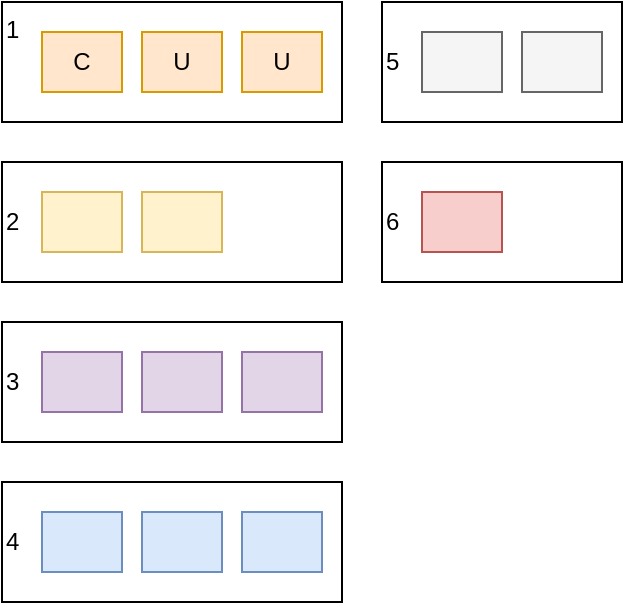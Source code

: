 <mxfile version="20.1.1" type="device" pages="4"><diagram id="MrSgyRvSoph1z1Bf6FaL" name="Page-1"><mxGraphModel dx="1220" dy="1104" grid="1" gridSize="10" guides="1" tooltips="1" connect="1" arrows="1" fold="1" page="1" pageScale="1" pageWidth="850" pageHeight="1100" math="0" shadow="0"><root><mxCell id="0"/><mxCell id="1" parent="0"/><mxCell id="wyF6EM-js5rAWTfWdnoO-21" value="1" style="rounded=0;whiteSpace=wrap;html=1;align=left;verticalAlign=top;" parent="1" vertex="1"><mxGeometry x="70" y="220" width="170" height="60" as="geometry"/></mxCell><mxCell id="wyF6EM-js5rAWTfWdnoO-22" value="2" style="rounded=0;whiteSpace=wrap;html=1;align=left;" parent="1" vertex="1"><mxGeometry x="70" y="300" width="170" height="60" as="geometry"/></mxCell><mxCell id="wyF6EM-js5rAWTfWdnoO-23" value="3" style="rounded=0;whiteSpace=wrap;html=1;align=left;" parent="1" vertex="1"><mxGeometry x="70" y="380" width="170" height="60" as="geometry"/></mxCell><mxCell id="wyF6EM-js5rAWTfWdnoO-24" value="4" style="rounded=0;whiteSpace=wrap;html=1;align=left;" parent="1" vertex="1"><mxGeometry x="70" y="460" width="170" height="60" as="geometry"/></mxCell><mxCell id="wyF6EM-js5rAWTfWdnoO-28" value="" style="rounded=0;whiteSpace=wrap;html=1;fillColor=#dae8fc;strokeColor=#6c8ebf;" parent="1" vertex="1"><mxGeometry x="190" y="475" width="40" height="30" as="geometry"/></mxCell><mxCell id="wyF6EM-js5rAWTfWdnoO-29" value="U" style="rounded=0;whiteSpace=wrap;html=1;fillColor=#ffe6cc;strokeColor=#d79b00;" parent="1" vertex="1"><mxGeometry x="190" y="235" width="40" height="30" as="geometry"/></mxCell><mxCell id="wyF6EM-js5rAWTfWdnoO-30" value="" style="rounded=0;whiteSpace=wrap;html=1;fillColor=#fff2cc;strokeColor=#d6b656;" parent="1" vertex="1"><mxGeometry x="90" y="315" width="40" height="30" as="geometry"/></mxCell><mxCell id="wyF6EM-js5rAWTfWdnoO-33" value="" style="rounded=0;whiteSpace=wrap;html=1;fillColor=#fff2cc;strokeColor=#d6b656;" parent="1" vertex="1"><mxGeometry x="140" y="315" width="40" height="30" as="geometry"/></mxCell><mxCell id="wyF6EM-js5rAWTfWdnoO-38" value="" style="rounded=0;whiteSpace=wrap;html=1;fillColor=#e1d5e7;strokeColor=#9673a6;" parent="1" vertex="1"><mxGeometry x="190" y="395" width="40" height="30" as="geometry"/></mxCell><mxCell id="wyF6EM-js5rAWTfWdnoO-42" value="" style="rounded=0;whiteSpace=wrap;html=1;fillColor=#dae8fc;strokeColor=#6c8ebf;" parent="1" vertex="1"><mxGeometry x="90" y="475" width="40" height="30" as="geometry"/></mxCell><mxCell id="wyF6EM-js5rAWTfWdnoO-43" value="" style="rounded=0;whiteSpace=wrap;html=1;fillColor=#dae8fc;strokeColor=#6c8ebf;" parent="1" vertex="1"><mxGeometry x="140" y="475" width="40" height="30" as="geometry"/></mxCell><mxCell id="wyF6EM-js5rAWTfWdnoO-45" value="5" style="rounded=0;whiteSpace=wrap;html=1;align=left;" parent="1" vertex="1"><mxGeometry x="260" y="220" width="120" height="60" as="geometry"/></mxCell><mxCell id="wyF6EM-js5rAWTfWdnoO-46" value="6" style="rounded=0;whiteSpace=wrap;html=1;align=left;" parent="1" vertex="1"><mxGeometry x="260" y="300" width="120" height="60" as="geometry"/></mxCell><mxCell id="wyF6EM-js5rAWTfWdnoO-50" value="U" style="rounded=0;whiteSpace=wrap;html=1;fillColor=#ffe6cc;strokeColor=#d79b00;" parent="1" vertex="1"><mxGeometry x="140" y="235" width="40" height="30" as="geometry"/></mxCell><mxCell id="wyF6EM-js5rAWTfWdnoO-51" value="C" style="rounded=0;whiteSpace=wrap;html=1;fillColor=#ffe6cc;strokeColor=#d79b00;" parent="1" vertex="1"><mxGeometry x="90" y="235" width="40" height="30" as="geometry"/></mxCell><mxCell id="wyF6EM-js5rAWTfWdnoO-57" value="" style="rounded=0;whiteSpace=wrap;html=1;fillColor=#e1d5e7;strokeColor=#9673a6;" parent="1" vertex="1"><mxGeometry x="90" y="395" width="40" height="30" as="geometry"/></mxCell><mxCell id="wyF6EM-js5rAWTfWdnoO-58" value="" style="rounded=0;whiteSpace=wrap;html=1;fillColor=#e1d5e7;strokeColor=#9673a6;" parent="1" vertex="1"><mxGeometry x="140" y="395" width="40" height="30" as="geometry"/></mxCell><mxCell id="wyF6EM-js5rAWTfWdnoO-60" value="" style="rounded=0;whiteSpace=wrap;html=1;fillColor=#f5f5f5;fontColor=#333333;strokeColor=#666666;" parent="1" vertex="1"><mxGeometry x="280" y="235" width="40" height="30" as="geometry"/></mxCell><mxCell id="wyF6EM-js5rAWTfWdnoO-61" value="" style="rounded=0;whiteSpace=wrap;html=1;fillColor=#f5f5f5;fontColor=#333333;strokeColor=#666666;" parent="1" vertex="1"><mxGeometry x="330" y="235" width="40" height="30" as="geometry"/></mxCell><mxCell id="wyF6EM-js5rAWTfWdnoO-62" value="" style="rounded=0;whiteSpace=wrap;html=1;fillColor=#f8cecc;strokeColor=#b85450;" parent="1" vertex="1"><mxGeometry x="280" y="315" width="40" height="30" as="geometry"/></mxCell></root></mxGraphModel></diagram><diagram id="f8rtskyEGW7xdTDdCQep" name="Page-2"><mxGraphModel dx="1166" dy="784" grid="1" gridSize="10" guides="1" tooltips="1" connect="1" arrows="1" fold="1" page="1" pageScale="1" pageWidth="850" pageHeight="1100" math="0" shadow="0"><root><mxCell id="0"/><mxCell id="1" parent="0"/><mxCell id="tSylsjMDQA6okGXXvVji-1" value="OMS&lt;br&gt;Intelligent Order management" style="rounded=0;whiteSpace=wrap;html=1;" parent="1" vertex="1"><mxGeometry x="340" y="330" width="120" height="60" as="geometry"/></mxCell><mxCell id="tSylsjMDQA6okGXXvVji-2" value="HCL&lt;br&gt;Commerce" style="rounded=0;whiteSpace=wrap;html=1;" parent="1" vertex="1"><mxGeometry x="200" y="130" width="120" height="60" as="geometry"/></mxCell><mxCell id="tSylsjMDQA6okGXXvVji-3" value="ERP" style="rounded=0;whiteSpace=wrap;html=1;" parent="1" vertex="1"><mxGeometry x="650" y="420" width="120" height="60" as="geometry"/></mxCell><mxCell id="tSylsjMDQA6okGXXvVji-6" value="" style="edgeStyle=orthogonalEdgeStyle;rounded=0;orthogonalLoop=1;jettySize=auto;html=1;" parent="1" source="tSylsjMDQA6okGXXvVji-4" target="tSylsjMDQA6okGXXvVji-5" edge="1"><mxGeometry relative="1" as="geometry"/></mxCell><mxCell id="tSylsjMDQA6okGXXvVji-4" value="Purchase&lt;br&gt;with supplier" style="rounded=0;whiteSpace=wrap;html=1;" parent="1" vertex="1"><mxGeometry x="140" y="540" width="80" height="50" as="geometry"/></mxCell><mxCell id="tSylsjMDQA6okGXXvVji-8" value="" style="edgeStyle=orthogonalEdgeStyle;rounded=0;orthogonalLoop=1;jettySize=auto;html=1;" parent="1" source="tSylsjMDQA6okGXXvVji-5" target="tSylsjMDQA6okGXXvVji-7" edge="1"><mxGeometry relative="1" as="geometry"/></mxCell><mxCell id="tSylsjMDQA6okGXXvVji-5" value="Supplier delivery to warehouse" style="rounded=0;whiteSpace=wrap;html=1;" parent="1" vertex="1"><mxGeometry x="250" y="540" width="80" height="50" as="geometry"/></mxCell><mxCell id="tSylsjMDQA6okGXXvVji-12" value="" style="edgeStyle=orthogonalEdgeStyle;rounded=0;orthogonalLoop=1;jettySize=auto;html=1;" parent="1" source="tSylsjMDQA6okGXXvVji-7" target="tSylsjMDQA6okGXXvVji-11" edge="1"><mxGeometry relative="1" as="geometry"/></mxCell><mxCell id="tSylsjMDQA6okGXXvVji-7" value="Dispatch to PUDO" style="rounded=0;whiteSpace=wrap;html=1;fillColor=#dae8fc;strokeColor=#6c8ebf;" parent="1" vertex="1"><mxGeometry x="360" y="540" width="80" height="50" as="geometry"/></mxCell><mxCell id="tSylsjMDQA6okGXXvVji-9" value="Service order for tech" style="rounded=0;whiteSpace=wrap;html=1;fillColor=#f8cecc;strokeColor=#b85450;" parent="1" vertex="1"><mxGeometry x="250" y="620" width="80" height="50" as="geometry"/></mxCell><mxCell id="tSylsjMDQA6okGXXvVji-14" value="" style="edgeStyle=orthogonalEdgeStyle;rounded=0;orthogonalLoop=1;jettySize=auto;html=1;" parent="1" source="tSylsjMDQA6okGXXvVji-11" target="tSylsjMDQA6okGXXvVji-13" edge="1"><mxGeometry relative="1" as="geometry"/></mxCell><mxCell id="tSylsjMDQA6okGXXvVji-11" value="Pick and drive to customer" style="rounded=0;whiteSpace=wrap;html=1;" parent="1" vertex="1"><mxGeometry x="460" y="540" width="80" height="50" as="geometry"/></mxCell><mxCell id="tSylsjMDQA6okGXXvVji-16" value="" style="edgeStyle=orthogonalEdgeStyle;rounded=0;orthogonalLoop=1;jettySize=auto;html=1;" parent="1" source="tSylsjMDQA6okGXXvVji-13" target="tSylsjMDQA6okGXXvVji-15" edge="1"><mxGeometry relative="1" as="geometry"/></mxCell><mxCell id="tSylsjMDQA6okGXXvVji-13" value="Install" style="rounded=0;whiteSpace=wrap;html=1;fillColor=#d5e8d4;strokeColor=#82b366;" parent="1" vertex="1"><mxGeometry x="570" y="540" width="80" height="50" as="geometry"/></mxCell><mxCell id="tSylsjMDQA6okGXXvVji-15" value="Collect final payment" style="rounded=0;whiteSpace=wrap;html=1;fillColor=#d5e8d4;strokeColor=#82b366;" parent="1" vertex="1"><mxGeometry x="680" y="540" width="80" height="50" as="geometry"/></mxCell><mxCell id="tSylsjMDQA6okGXXvVji-18" value="Order" style="rounded=0;whiteSpace=wrap;html=1;" parent="1" vertex="1"><mxGeometry x="240" y="240" width="80" height="50" as="geometry"/></mxCell><mxCell id="tSylsjMDQA6okGXXvVji-19" value="" style="endArrow=classic;html=1;rounded=0;exitX=0.5;exitY=1;exitDx=0;exitDy=0;entryX=0.5;entryY=0;entryDx=0;entryDy=0;" parent="1" source="tSylsjMDQA6okGXXvVji-2" target="tSylsjMDQA6okGXXvVji-18" edge="1"><mxGeometry width="50" height="50" relative="1" as="geometry"><mxPoint x="450" y="480" as="sourcePoint"/><mxPoint x="500" y="430" as="targetPoint"/></mxGeometry></mxCell><mxCell id="tSylsjMDQA6okGXXvVji-20" value="Purchase&lt;br&gt;with supplier" style="rounded=0;whiteSpace=wrap;html=1;" parent="1" vertex="1"><mxGeometry x="140" y="540" width="80" height="50" as="geometry"/></mxCell><mxCell id="tSylsjMDQA6okGXXvVji-21" value="Supplier delivery to warehouse" style="rounded=0;whiteSpace=wrap;html=1;" parent="1" vertex="1"><mxGeometry x="250" y="540" width="80" height="50" as="geometry"/></mxCell><mxCell id="tSylsjMDQA6okGXXvVji-22" value="Purchase&lt;br&gt;with supplier" style="rounded=0;whiteSpace=wrap;html=1;" parent="1" vertex="1"><mxGeometry x="140" y="540" width="80" height="50" as="geometry"/></mxCell><mxCell id="tSylsjMDQA6okGXXvVji-23" value="Supplier delivery to warehouse" style="rounded=0;whiteSpace=wrap;html=1;" parent="1" vertex="1"><mxGeometry x="250" y="540" width="80" height="50" as="geometry"/></mxCell><mxCell id="tSylsjMDQA6okGXXvVji-24" value="Pick and drive to customer" style="rounded=0;whiteSpace=wrap;html=1;" parent="1" vertex="1"><mxGeometry x="460" y="540" width="80" height="50" as="geometry"/></mxCell><mxCell id="tSylsjMDQA6okGXXvVji-25" value="Purchase&lt;br&gt;with supplier" style="rounded=0;whiteSpace=wrap;html=1;" parent="1" vertex="1"><mxGeometry x="140" y="540" width="80" height="50" as="geometry"/></mxCell><mxCell id="tSylsjMDQA6okGXXvVji-26" value="Supplier delivery to warehouse" style="rounded=0;whiteSpace=wrap;html=1;" parent="1" vertex="1"><mxGeometry x="250" y="540" width="80" height="50" as="geometry"/></mxCell><mxCell id="tSylsjMDQA6okGXXvVji-27" value="Pick and drive to customer" style="rounded=0;whiteSpace=wrap;html=1;" parent="1" vertex="1"><mxGeometry x="460" y="540" width="80" height="50" as="geometry"/></mxCell><mxCell id="tSylsjMDQA6okGXXvVji-28" value="Purchase&lt;br&gt;with supplier" style="rounded=0;whiteSpace=wrap;html=1;fillColor=#dae8fc;strokeColor=#6c8ebf;" parent="1" vertex="1"><mxGeometry x="140" y="540" width="80" height="50" as="geometry"/></mxCell><mxCell id="tSylsjMDQA6okGXXvVji-29" value="Supplier delivery to warehouse" style="rounded=0;whiteSpace=wrap;html=1;fillColor=#dae8fc;strokeColor=#6c8ebf;" parent="1" vertex="1"><mxGeometry x="250" y="540" width="80" height="50" as="geometry"/></mxCell><mxCell id="tSylsjMDQA6okGXXvVji-30" value="Pick and drive to customer" style="rounded=0;whiteSpace=wrap;html=1;fillColor=#dae8fc;strokeColor=#6c8ebf;" parent="1" vertex="1"><mxGeometry x="460" y="540" width="80" height="50" as="geometry"/></mxCell><mxCell id="tSylsjMDQA6okGXXvVji-31" value="" style="endArrow=classic;html=1;rounded=0;exitX=0.5;exitY=1;exitDx=0;exitDy=0;entryX=0.5;entryY=0;entryDx=0;entryDy=0;" parent="1" source="tSylsjMDQA6okGXXvVji-18" target="tSylsjMDQA6okGXXvVji-1" edge="1"><mxGeometry width="50" height="50" relative="1" as="geometry"><mxPoint x="450" y="480" as="sourcePoint"/><mxPoint x="500" y="430" as="targetPoint"/></mxGeometry></mxCell><mxCell id="tSylsjMDQA6okGXXvVji-32" value="Sales order" style="rounded=0;whiteSpace=wrap;html=1;fillColor=#dae8fc;strokeColor=#6c8ebf;" parent="1" vertex="1"><mxGeometry x="140" y="460" width="80" height="40" as="geometry"/></mxCell><mxCell id="tSylsjMDQA6okGXXvVji-33" value="" style="endArrow=classic;html=1;rounded=0;exitX=0.473;exitY=1.04;exitDx=0;exitDy=0;exitPerimeter=0;entryX=0.5;entryY=0;entryDx=0;entryDy=0;" parent="1" source="tSylsjMDQA6okGXXvVji-1" target="tSylsjMDQA6okGXXvVji-32" edge="1"><mxGeometry width="50" height="50" relative="1" as="geometry"><mxPoint x="450" y="480" as="sourcePoint"/><mxPoint x="500" y="430" as="targetPoint"/></mxGeometry></mxCell><mxCell id="tSylsjMDQA6okGXXvVji-34" value="" style="endArrow=classic;html=1;rounded=0;exitX=1.035;exitY=0.526;exitDx=0;exitDy=0;exitPerimeter=0;" parent="1" source="tSylsjMDQA6okGXXvVji-1" edge="1"><mxGeometry width="50" height="50" relative="1" as="geometry"><mxPoint x="450" y="480" as="sourcePoint"/><mxPoint x="580" y="250" as="targetPoint"/></mxGeometry></mxCell><mxCell id="tSylsjMDQA6okGXXvVji-35" value="3rd party fulfillment" style="rounded=0;whiteSpace=wrap;html=1;" parent="1" vertex="1"><mxGeometry x="580" y="220" width="120" height="60" as="geometry"/></mxCell></root></mxGraphModel></diagram><diagram id="ljj8FqV-Sng-DoIx94Ad" name="Page-3"><mxGraphModel dx="1220" dy="1104" grid="1" gridSize="10" guides="1" tooltips="1" connect="1" arrows="1" fold="1" page="1" pageScale="1" pageWidth="850" pageHeight="1100" math="0" shadow="0"><root><mxCell id="0"/><mxCell id="1" parent="0"/><mxCell id="2LQS0nzcFNbkjVXeKuqE-7" value="" style="edgeStyle=orthogonalEdgeStyle;rounded=0;orthogonalLoop=1;jettySize=auto;html=1;" parent="1" source="2LQS0nzcFNbkjVXeKuqE-1" target="2LQS0nzcFNbkjVXeKuqE-6" edge="1"><mxGeometry relative="1" as="geometry"/></mxCell><mxCell id="2LQS0nzcFNbkjVXeKuqE-1" value="Packing slip&lt;br&gt;#ID02" style="rounded=0;whiteSpace=wrap;html=1;" parent="1" vertex="1"><mxGeometry x="200" y="310" width="120" height="60" as="geometry"/></mxCell><mxCell id="2LQS0nzcFNbkjVXeKuqE-5" value="" style="edgeStyle=orthogonalEdgeStyle;rounded=0;orthogonalLoop=1;jettySize=auto;html=1;" parent="1" source="2LQS0nzcFNbkjVXeKuqE-2" target="2LQS0nzcFNbkjVXeKuqE-4" edge="1"><mxGeometry relative="1" as="geometry"/></mxCell><mxCell id="2LQS0nzcFNbkjVXeKuqE-2" value="Packing slip&lt;br&gt;#ID01" style="rounded=0;whiteSpace=wrap;html=1;" parent="1" vertex="1"><mxGeometry x="200" y="230" width="120" height="60" as="geometry"/></mxCell><mxCell id="2LQS0nzcFNbkjVXeKuqE-3" value="Invoice&lt;br&gt;&lt;br&gt;#ID01&lt;br&gt;#ID02&lt;br&gt;" style="rounded=0;whiteSpace=wrap;html=1;" parent="1" vertex="1"><mxGeometry x="600" y="180" width="120" height="60" as="geometry"/></mxCell><mxCell id="2LQS0nzcFNbkjVXeKuqE-4" value="Product receipt&lt;br&gt;#ID01" style="rounded=0;whiteSpace=wrap;html=1;" parent="1" vertex="1"><mxGeometry x="400" y="230" width="120" height="60" as="geometry"/></mxCell><mxCell id="2LQS0nzcFNbkjVXeKuqE-6" value="Product receipt&lt;br&gt;#ID02" style="rounded=0;whiteSpace=wrap;html=1;" parent="1" vertex="1"><mxGeometry x="400" y="310" width="120" height="60" as="geometry"/></mxCell><mxCell id="2LQS0nzcFNbkjVXeKuqE-12" value="" style="edgeStyle=orthogonalEdgeStyle;rounded=0;orthogonalLoop=1;jettySize=auto;html=1;" parent="1" source="2LQS0nzcFNbkjVXeKuqE-8" target="2LQS0nzcFNbkjVXeKuqE-11" edge="1"><mxGeometry relative="1" as="geometry"/></mxCell><mxCell id="2LQS0nzcFNbkjVXeKuqE-8" value="EDI Portal" style="rounded=0;whiteSpace=wrap;html=1;" parent="1" vertex="1"><mxGeometry x="380" y="570" width="80" height="60" as="geometry"/></mxCell><mxCell id="2LQS0nzcFNbkjVXeKuqE-10" value="" style="edgeStyle=orthogonalEdgeStyle;rounded=0;orthogonalLoop=1;jettySize=auto;html=1;" parent="1" source="2LQS0nzcFNbkjVXeKuqE-9" target="2LQS0nzcFNbkjVXeKuqE-8" edge="1"><mxGeometry relative="1" as="geometry"/></mxCell><mxCell id="2LQS0nzcFNbkjVXeKuqE-9" value="ASN" style="shape=document;whiteSpace=wrap;html=1;boundedLbl=1;" parent="1" vertex="1"><mxGeometry x="380" y="480" width="80" height="40" as="geometry"/></mxCell><mxCell id="2LQS0nzcFNbkjVXeKuqE-11" value="Clipper" style="whiteSpace=wrap;html=1;rounded=0;" parent="1" vertex="1"><mxGeometry x="200" y="690" width="120" height="60" as="geometry"/></mxCell></root></mxGraphModel></diagram><diagram id="zPKi5U0y_IrefZE18IHF" name="Page-4"><mxGraphModel dx="697" dy="1731" grid="1" gridSize="10" guides="1" tooltips="1" connect="1" arrows="1" fold="1" page="1" pageScale="1" pageWidth="850" pageHeight="1100" math="0" shadow="0"><root><mxCell id="0"/><mxCell id="1" parent="0"/><mxCell id="QGKfW3-krKWg9SkF_rpc-1" value="" style="endArrow=none;html=1;rounded=0;" edge="1" parent="1"><mxGeometry width="50" height="50" relative="1" as="geometry"><mxPoint x="20" y="230" as="sourcePoint"/><mxPoint x="850" y="230" as="targetPoint"/></mxGeometry></mxCell><mxCell id="QGKfW3-krKWg9SkF_rpc-2" value="" style="endArrow=none;html=1;rounded=0;" edge="1" parent="1"><mxGeometry width="50" height="50" relative="1" as="geometry"><mxPoint x="30" y="820" as="sourcePoint"/><mxPoint x="860" y="820" as="targetPoint"/></mxGeometry></mxCell><mxCell id="QGKfW3-krKWg9SkF_rpc-7" value="Sales order" style="rounded=0;whiteSpace=wrap;html=1;labelPosition=center;verticalLabelPosition=middle;align=center;verticalAlign=top;" vertex="1" parent="1"><mxGeometry x="60" y="20" width="250" height="190" as="geometry"/></mxCell><mxCell id="QGKfW3-krKWg9SkF_rpc-8" value="Curtain - Purchase to order + Install" style="rounded=0;whiteSpace=wrap;html=1;fillColor=#dae8fc;strokeColor=#6c8ebf;" vertex="1" parent="1"><mxGeometry x="70" y="50" width="230" height="30" as="geometry"/></mxCell><mxCell id="QGKfW3-krKWg9SkF_rpc-9" value="Curtain - Purchase&amp;nbsp;to order + Install" style="rounded=0;whiteSpace=wrap;html=1;fillColor=#dae8fc;strokeColor=#6c8ebf;" vertex="1" parent="1"><mxGeometry x="70" y="90" width="230" height="30" as="geometry"/></mxCell><mxCell id="QGKfW3-krKWg9SkF_rpc-10" value="Pillow cover - Stock" style="rounded=0;whiteSpace=wrap;html=1;fillColor=#d5e8d4;strokeColor=#82b366;" vertex="1" parent="1"><mxGeometry x="70" y="130" width="230" height="30" as="geometry"/></mxCell><mxCell id="QGKfW3-krKWg9SkF_rpc-11" value="Couch - Purchase&amp;nbsp;to order" style="rounded=0;whiteSpace=wrap;html=1;fillColor=#fff2cc;strokeColor=#d6b656;" vertex="1" parent="1"><mxGeometry x="70" y="170" width="230" height="30" as="geometry"/></mxCell><mxCell id="QGKfW3-krKWg9SkF_rpc-12" value="Ecommerce HCL" style="text;html=1;strokeColor=none;fillColor=none;align=center;verticalAlign=middle;whiteSpace=wrap;rounded=0;fontStyle=1" vertex="1" parent="1"><mxGeometry x="60" y="-50" width="130" height="60" as="geometry"/></mxCell><mxCell id="QGKfW3-krKWg9SkF_rpc-13" value="OMS - IOM" style="text;html=1;strokeColor=none;fillColor=none;align=center;verticalAlign=middle;whiteSpace=wrap;rounded=0;fontStyle=1" vertex="1" parent="1"><mxGeometry y="230" width="130" height="60" as="geometry"/></mxCell><mxCell id="QGKfW3-krKWg9SkF_rpc-14" value="" style="endArrow=classic;html=1;rounded=0;exitX=0.5;exitY=1;exitDx=0;exitDy=0;" edge="1" parent="1" source="QGKfW3-krKWg9SkF_rpc-7"><mxGeometry width="50" height="50" relative="1" as="geometry"><mxPoint x="400" y="470" as="sourcePoint"/><mxPoint x="135" y="300" as="targetPoint"/></mxGeometry></mxCell><mxCell id="QGKfW3-krKWg9SkF_rpc-15" value="Order intake provider" style="rounded=0;whiteSpace=wrap;html=1;" vertex="1" parent="1"><mxGeometry x="75" y="300" width="120" height="40" as="geometry"/></mxCell><mxCell id="QGKfW3-krKWg9SkF_rpc-16" value="Order" style="rounded=0;whiteSpace=wrap;html=1;fillColor=#f5f5f5;fontColor=#333333;strokeColor=#666666;" vertex="1" parent="1"><mxGeometry x="40" y="390" width="120" height="60" as="geometry"/></mxCell><mxCell id="QGKfW3-krKWg9SkF_rpc-17" value="Order products" style="rounded=0;whiteSpace=wrap;html=1;fillColor=#f5f5f5;fontColor=#333333;strokeColor=#666666;" vertex="1" parent="1"><mxGeometry x="120" y="430" width="120" height="30" as="geometry"/></mxCell><mxCell id="QGKfW3-krKWg9SkF_rpc-18" value="Order products" style="rounded=0;whiteSpace=wrap;html=1;fillColor=#f5f5f5;fontColor=#333333;strokeColor=#666666;" vertex="1" parent="1"><mxGeometry x="120" y="470" width="120" height="30" as="geometry"/></mxCell><mxCell id="QGKfW3-krKWg9SkF_rpc-19" value="Order products" style="rounded=0;whiteSpace=wrap;html=1;fillColor=#f5f5f5;fontColor=#333333;strokeColor=#666666;" vertex="1" parent="1"><mxGeometry x="120" y="510" width="120" height="30" as="geometry"/></mxCell><mxCell id="QGKfW3-krKWg9SkF_rpc-20" value="Order products" style="rounded=0;whiteSpace=wrap;html=1;fillColor=#f5f5f5;fontColor=#333333;strokeColor=#666666;" vertex="1" parent="1"><mxGeometry x="120" y="550" width="120" height="30" as="geometry"/></mxCell><mxCell id="QGKfW3-krKWg9SkF_rpc-21" value="" style="endArrow=classic;html=1;rounded=0;exitX=0.5;exitY=1;exitDx=0;exitDy=0;entryX=0.5;entryY=0;entryDx=0;entryDy=0;" edge="1" parent="1" source="QGKfW3-krKWg9SkF_rpc-15" target="QGKfW3-krKWg9SkF_rpc-16"><mxGeometry width="50" height="50" relative="1" as="geometry"><mxPoint x="400" y="470" as="sourcePoint"/><mxPoint x="450" y="420" as="targetPoint"/></mxGeometry></mxCell><mxCell id="QGKfW3-krKWg9SkF_rpc-29" value="Fulfillment Order" style="rounded=0;whiteSpace=wrap;html=1;fillColor=#dae8fc;strokeColor=#6c8ebf;" vertex="1" parent="1"><mxGeometry x="290" y="310" width="120" height="60" as="geometry"/></mxCell><mxCell id="QGKfW3-krKWg9SkF_rpc-30" value="Fulfillment Order&amp;nbsp;product" style="rounded=0;whiteSpace=wrap;html=1;fillColor=#dae8fc;strokeColor=#6c8ebf;" vertex="1" parent="1"><mxGeometry x="310" y="350" width="170" height="30" as="geometry"/></mxCell><mxCell id="QGKfW3-krKWg9SkF_rpc-34" value="Fulfillment Order" style="rounded=0;whiteSpace=wrap;html=1;fillColor=#d5e8d4;strokeColor=#82b366;" vertex="1" parent="1"><mxGeometry x="510" y="310" width="120" height="60" as="geometry"/></mxCell><mxCell id="QGKfW3-krKWg9SkF_rpc-35" value="Fulfillment Order&amp;nbsp;product" style="rounded=0;whiteSpace=wrap;html=1;fillColor=#d5e8d4;strokeColor=#82b366;" vertex="1" parent="1"><mxGeometry x="530" y="350" width="170" height="30" as="geometry"/></mxCell><mxCell id="QGKfW3-krKWg9SkF_rpc-36" value="Fulfillment Order" style="rounded=0;whiteSpace=wrap;html=1;fillColor=#fff2cc;strokeColor=#d6b656;" vertex="1" parent="1"><mxGeometry x="730" y="310" width="120" height="60" as="geometry"/></mxCell><mxCell id="QGKfW3-krKWg9SkF_rpc-37" value="Fulfillment Order&amp;nbsp;product" style="rounded=0;whiteSpace=wrap;html=1;fillColor=#fff2cc;strokeColor=#d6b656;" vertex="1" parent="1"><mxGeometry x="750" y="350" width="170" height="30" as="geometry"/></mxCell><mxCell id="QGKfW3-krKWg9SkF_rpc-53" value="Fulfillment journey" style="text;html=1;strokeColor=none;fillColor=none;align=center;verticalAlign=middle;whiteSpace=wrap;rounded=0;fontStyle=1" vertex="1" parent="1"><mxGeometry x="450" y="230" width="200" height="30" as="geometry"/></mxCell><mxCell id="QGKfW3-krKWg9SkF_rpc-54" value="Fulfillment Order&amp;nbsp;product" style="rounded=0;whiteSpace=wrap;html=1;fillColor=#dae8fc;strokeColor=#6c8ebf;" vertex="1" parent="1"><mxGeometry x="310" y="390" width="170" height="30" as="geometry"/></mxCell><mxCell id="QGKfW3-krKWg9SkF_rpc-55" value="" style="endArrow=none;html=1;rounded=0;" edge="1" parent="1"><mxGeometry width="50" height="50" relative="1" as="geometry"><mxPoint x="490" y="700" as="sourcePoint"/><mxPoint x="490" y="290" as="targetPoint"/></mxGeometry></mxCell><mxCell id="QGKfW3-krKWg9SkF_rpc-56" value="" style="endArrow=none;html=1;rounded=0;" edge="1" parent="1"><mxGeometry width="50" height="50" relative="1" as="geometry"><mxPoint x="710" y="690" as="sourcePoint"/><mxPoint x="710" y="280" as="targetPoint"/></mxGeometry></mxCell><mxCell id="QGKfW3-krKWg9SkF_rpc-57" value="" style="endArrow=none;html=1;rounded=0;fontStyle=1" edge="1" parent="1"><mxGeometry width="50" height="50" relative="1" as="geometry"><mxPoint x="940" y="690" as="sourcePoint"/><mxPoint x="940" y="280" as="targetPoint"/></mxGeometry></mxCell><mxCell id="QGKfW3-krKWg9SkF_rpc-62" value="" style="edgeStyle=orthogonalEdgeStyle;rounded=0;orthogonalLoop=1;jettySize=auto;html=1;" edge="1" parent="1" source="QGKfW3-krKWg9SkF_rpc-58" target="QGKfW3-krKWg9SkF_rpc-61"><mxGeometry relative="1" as="geometry"/></mxCell><mxCell id="QGKfW3-krKWg9SkF_rpc-58" value="Create commerce order" style="rounded=0;whiteSpace=wrap;html=1;" vertex="1" parent="1"><mxGeometry x="310" y="450" width="120" height="60" as="geometry"/></mxCell><mxCell id="QGKfW3-krKWg9SkF_rpc-66" value="" style="edgeStyle=orthogonalEdgeStyle;rounded=0;orthogonalLoop=1;jettySize=auto;html=1;" edge="1" parent="1" source="QGKfW3-krKWg9SkF_rpc-59" target="QGKfW3-krKWg9SkF_rpc-65"><mxGeometry relative="1" as="geometry"/></mxCell><mxCell id="QGKfW3-krKWg9SkF_rpc-59" value="Create commerce order" style="rounded=0;whiteSpace=wrap;html=1;" vertex="1" parent="1"><mxGeometry x="555" y="450" width="120" height="60" as="geometry"/></mxCell><mxCell id="QGKfW3-krKWg9SkF_rpc-68" value="" style="edgeStyle=orthogonalEdgeStyle;rounded=0;orthogonalLoop=1;jettySize=auto;html=1;" edge="1" parent="1" source="QGKfW3-krKWg9SkF_rpc-60" target="QGKfW3-krKWg9SkF_rpc-67"><mxGeometry relative="1" as="geometry"/></mxCell><mxCell id="QGKfW3-krKWg9SkF_rpc-60" value="Create commerce order" style="rounded=0;whiteSpace=wrap;html=1;" vertex="1" parent="1"><mxGeometry x="775" y="450" width="120" height="60" as="geometry"/></mxCell><mxCell id="QGKfW3-krKWg9SkF_rpc-64" value="" style="edgeStyle=orthogonalEdgeStyle;rounded=0;orthogonalLoop=1;jettySize=auto;html=1;" edge="1" parent="1" source="QGKfW3-krKWg9SkF_rpc-61" target="QGKfW3-krKWg9SkF_rpc-63"><mxGeometry relative="1" as="geometry"/></mxCell><mxCell id="QGKfW3-krKWg9SkF_rpc-61" value="Transfer order from DC - PUDO" style="rounded=0;whiteSpace=wrap;html=1;" vertex="1" parent="1"><mxGeometry x="310" y="550" width="120" height="60" as="geometry"/></mxCell><mxCell id="QGKfW3-krKWg9SkF_rpc-70" value="" style="edgeStyle=orthogonalEdgeStyle;rounded=0;orthogonalLoop=1;jettySize=auto;html=1;" edge="1" parent="1" source="QGKfW3-krKWg9SkF_rpc-63" target="QGKfW3-krKWg9SkF_rpc-69"><mxGeometry relative="1" as="geometry"/></mxCell><mxCell id="QGKfW3-krKWg9SkF_rpc-63" value="PO with supplier" style="rounded=0;whiteSpace=wrap;html=1;" vertex="1" parent="1"><mxGeometry x="310" y="650" width="120" height="60" as="geometry"/></mxCell><mxCell id="QGKfW3-krKWg9SkF_rpc-65" value="Release to warehouse" style="rounded=0;whiteSpace=wrap;html=1;" vertex="1" parent="1"><mxGeometry x="555" y="550" width="120" height="60" as="geometry"/></mxCell><mxCell id="QGKfW3-krKWg9SkF_rpc-67" value="PO supplier" style="rounded=0;whiteSpace=wrap;html=1;" vertex="1" parent="1"><mxGeometry x="775" y="550" width="120" height="60" as="geometry"/></mxCell><mxCell id="QGKfW3-krKWg9SkF_rpc-69" value="Create service order" style="rounded=0;whiteSpace=wrap;html=1;" vertex="1" parent="1"><mxGeometry x="310" y="740" width="120" height="60" as="geometry"/></mxCell><mxCell id="QGKfW3-krKWg9SkF_rpc-71" value="Sales (commerce) order" style="rounded=0;whiteSpace=wrap;html=1;" vertex="1" parent="1"><mxGeometry x="75" y="930" width="120" height="60" as="geometry"/></mxCell><mxCell id="QGKfW3-krKWg9SkF_rpc-72" value="ERP - FinOps" style="text;html=1;strokeColor=none;fillColor=none;align=center;verticalAlign=middle;whiteSpace=wrap;rounded=0;fontStyle=1" vertex="1" parent="1"><mxGeometry x="30" y="820" width="130" height="60" as="geometry"/></mxCell><mxCell id="QGKfW3-krKWg9SkF_rpc-73" value="Transfer order&lt;br&gt;DC - PUDO" style="rounded=0;whiteSpace=wrap;html=1;" vertex="1" parent="1"><mxGeometry x="270" y="930" width="120" height="60" as="geometry"/></mxCell><mxCell id="QGKfW3-krKWg9SkF_rpc-74" value="Purchase order with supplier" style="rounded=0;whiteSpace=wrap;html=1;" vertex="1" parent="1"><mxGeometry x="450" y="930" width="120" height="60" as="geometry"/></mxCell><mxCell id="QGKfW3-krKWg9SkF_rpc-80" value="" style="endArrow=classic;html=1;rounded=0;exitX=0;exitY=0.75;exitDx=0;exitDy=0;entryX=1;entryY=0;entryDx=0;entryDy=0;" edge="1" parent="1" source="QGKfW3-krKWg9SkF_rpc-58" target="QGKfW3-krKWg9SkF_rpc-71"><mxGeometry width="50" height="50" relative="1" as="geometry"><mxPoint x="470" y="620" as="sourcePoint"/><mxPoint x="520" y="570" as="targetPoint"/></mxGeometry></mxCell><mxCell id="QGKfW3-krKWg9SkF_rpc-81" value="" style="endArrow=classic;html=1;rounded=0;exitX=0;exitY=1;exitDx=0;exitDy=0;entryX=0.185;entryY=0.028;entryDx=0;entryDy=0;entryPerimeter=0;" edge="1" parent="1" source="QGKfW3-krKWg9SkF_rpc-61" target="QGKfW3-krKWg9SkF_rpc-73"><mxGeometry width="50" height="50" relative="1" as="geometry"><mxPoint x="470" y="620" as="sourcePoint"/><mxPoint x="520" y="570" as="targetPoint"/></mxGeometry></mxCell><mxCell id="QGKfW3-krKWg9SkF_rpc-82" value="" style="endArrow=classic;html=1;rounded=0;exitX=1;exitY=1;exitDx=0;exitDy=0;entryX=0.5;entryY=0;entryDx=0;entryDy=0;" edge="1" parent="1" source="QGKfW3-krKWg9SkF_rpc-63" target="QGKfW3-krKWg9SkF_rpc-74"><mxGeometry width="50" height="50" relative="1" as="geometry"><mxPoint x="470" y="620" as="sourcePoint"/><mxPoint x="520" y="570" as="targetPoint"/></mxGeometry></mxCell><mxCell id="QGKfW3-krKWg9SkF_rpc-83" value="Event: Delivery date change" style="rounded=0;whiteSpace=wrap;html=1;fillColor=#f8cecc;strokeColor=#b85450;" vertex="1" parent="1"><mxGeometry x="530" y="850" width="120" height="40" as="geometry"/></mxCell><mxCell id="QGKfW3-krKWg9SkF_rpc-84" value="Event: Delivered" style="rounded=0;whiteSpace=wrap;html=1;fillColor=#f8cecc;strokeColor=#b85450;" vertex="1" parent="1"><mxGeometry x="580" y="910" width="120" height="40" as="geometry"/></mxCell><mxCell id="QGKfW3-krKWg9SkF_rpc-85" value="Event: Shipped" style="rounded=0;whiteSpace=wrap;html=1;fillColor=#f8cecc;strokeColor=#b85450;" vertex="1" parent="1"><mxGeometry x="305" y="840" width="120" height="40" as="geometry"/></mxCell><mxCell id="QGKfW3-krKWg9SkF_rpc-86" value="Event: Delivered" style="rounded=0;whiteSpace=wrap;html=1;fillColor=#f8cecc;strokeColor=#b85450;" vertex="1" parent="1"><mxGeometry x="305" y="890" width="120" height="40" as="geometry"/></mxCell><mxCell id="QGKfW3-krKWg9SkF_rpc-87" value="" style="endArrow=classic;html=1;rounded=0;exitX=0.5;exitY=0;exitDx=0;exitDy=0;" edge="1" parent="1" source="QGKfW3-krKWg9SkF_rpc-83"><mxGeometry width="50" height="50" relative="1" as="geometry"><mxPoint x="600" y="830" as="sourcePoint"/><mxPoint x="450" y="450" as="targetPoint"/></mxGeometry></mxCell><mxCell id="QGKfW3-krKWg9SkF_rpc-88" value="Fulfillment Order" style="rounded=0;whiteSpace=wrap;html=1;fillColor=#dae8fc;strokeColor=#6c8ebf;" vertex="1" parent="1"><mxGeometry x="75" y="1110" width="120" height="60" as="geometry"/></mxCell><mxCell id="QGKfW3-krKWg9SkF_rpc-89" value="Fulfillment Order&amp;nbsp;product" style="rounded=0;whiteSpace=wrap;html=1;fillColor=#dae8fc;strokeColor=#6c8ebf;" vertex="1" parent="1"><mxGeometry x="95" y="1180" width="170" height="30" as="geometry"/></mxCell><mxCell id="QGKfW3-krKWg9SkF_rpc-90" value="Fulfillment Order&amp;nbsp;product" style="rounded=0;whiteSpace=wrap;html=1;fillColor=#dae8fc;strokeColor=#6c8ebf;" vertex="1" parent="1"><mxGeometry x="95" y="1250" width="170" height="30" as="geometry"/></mxCell><mxCell id="QGKfW3-krKWg9SkF_rpc-91" value="Fulfillment activity&lt;br&gt;&lt;br&gt;Activity type: Purchase / Transfer&lt;br&gt;ID - PO/TO&lt;br&gt;Line No - PO/TO Line&lt;br&gt;FK - Fulfillment Order product&lt;br&gt;Status - On order / &lt;b&gt;Delivered&lt;/b&gt; / Cancelled / &lt;b&gt;Shipped&lt;/b&gt;&lt;br&gt;Requested Quantity&lt;br&gt;Delivered Quantity" style="rounded=0;whiteSpace=wrap;html=1;verticalAlign=top;" vertex="1" parent="1"><mxGeometry x="305" y="1160" width="345" height="150" as="geometry"/></mxCell></root></mxGraphModel></diagram></mxfile>